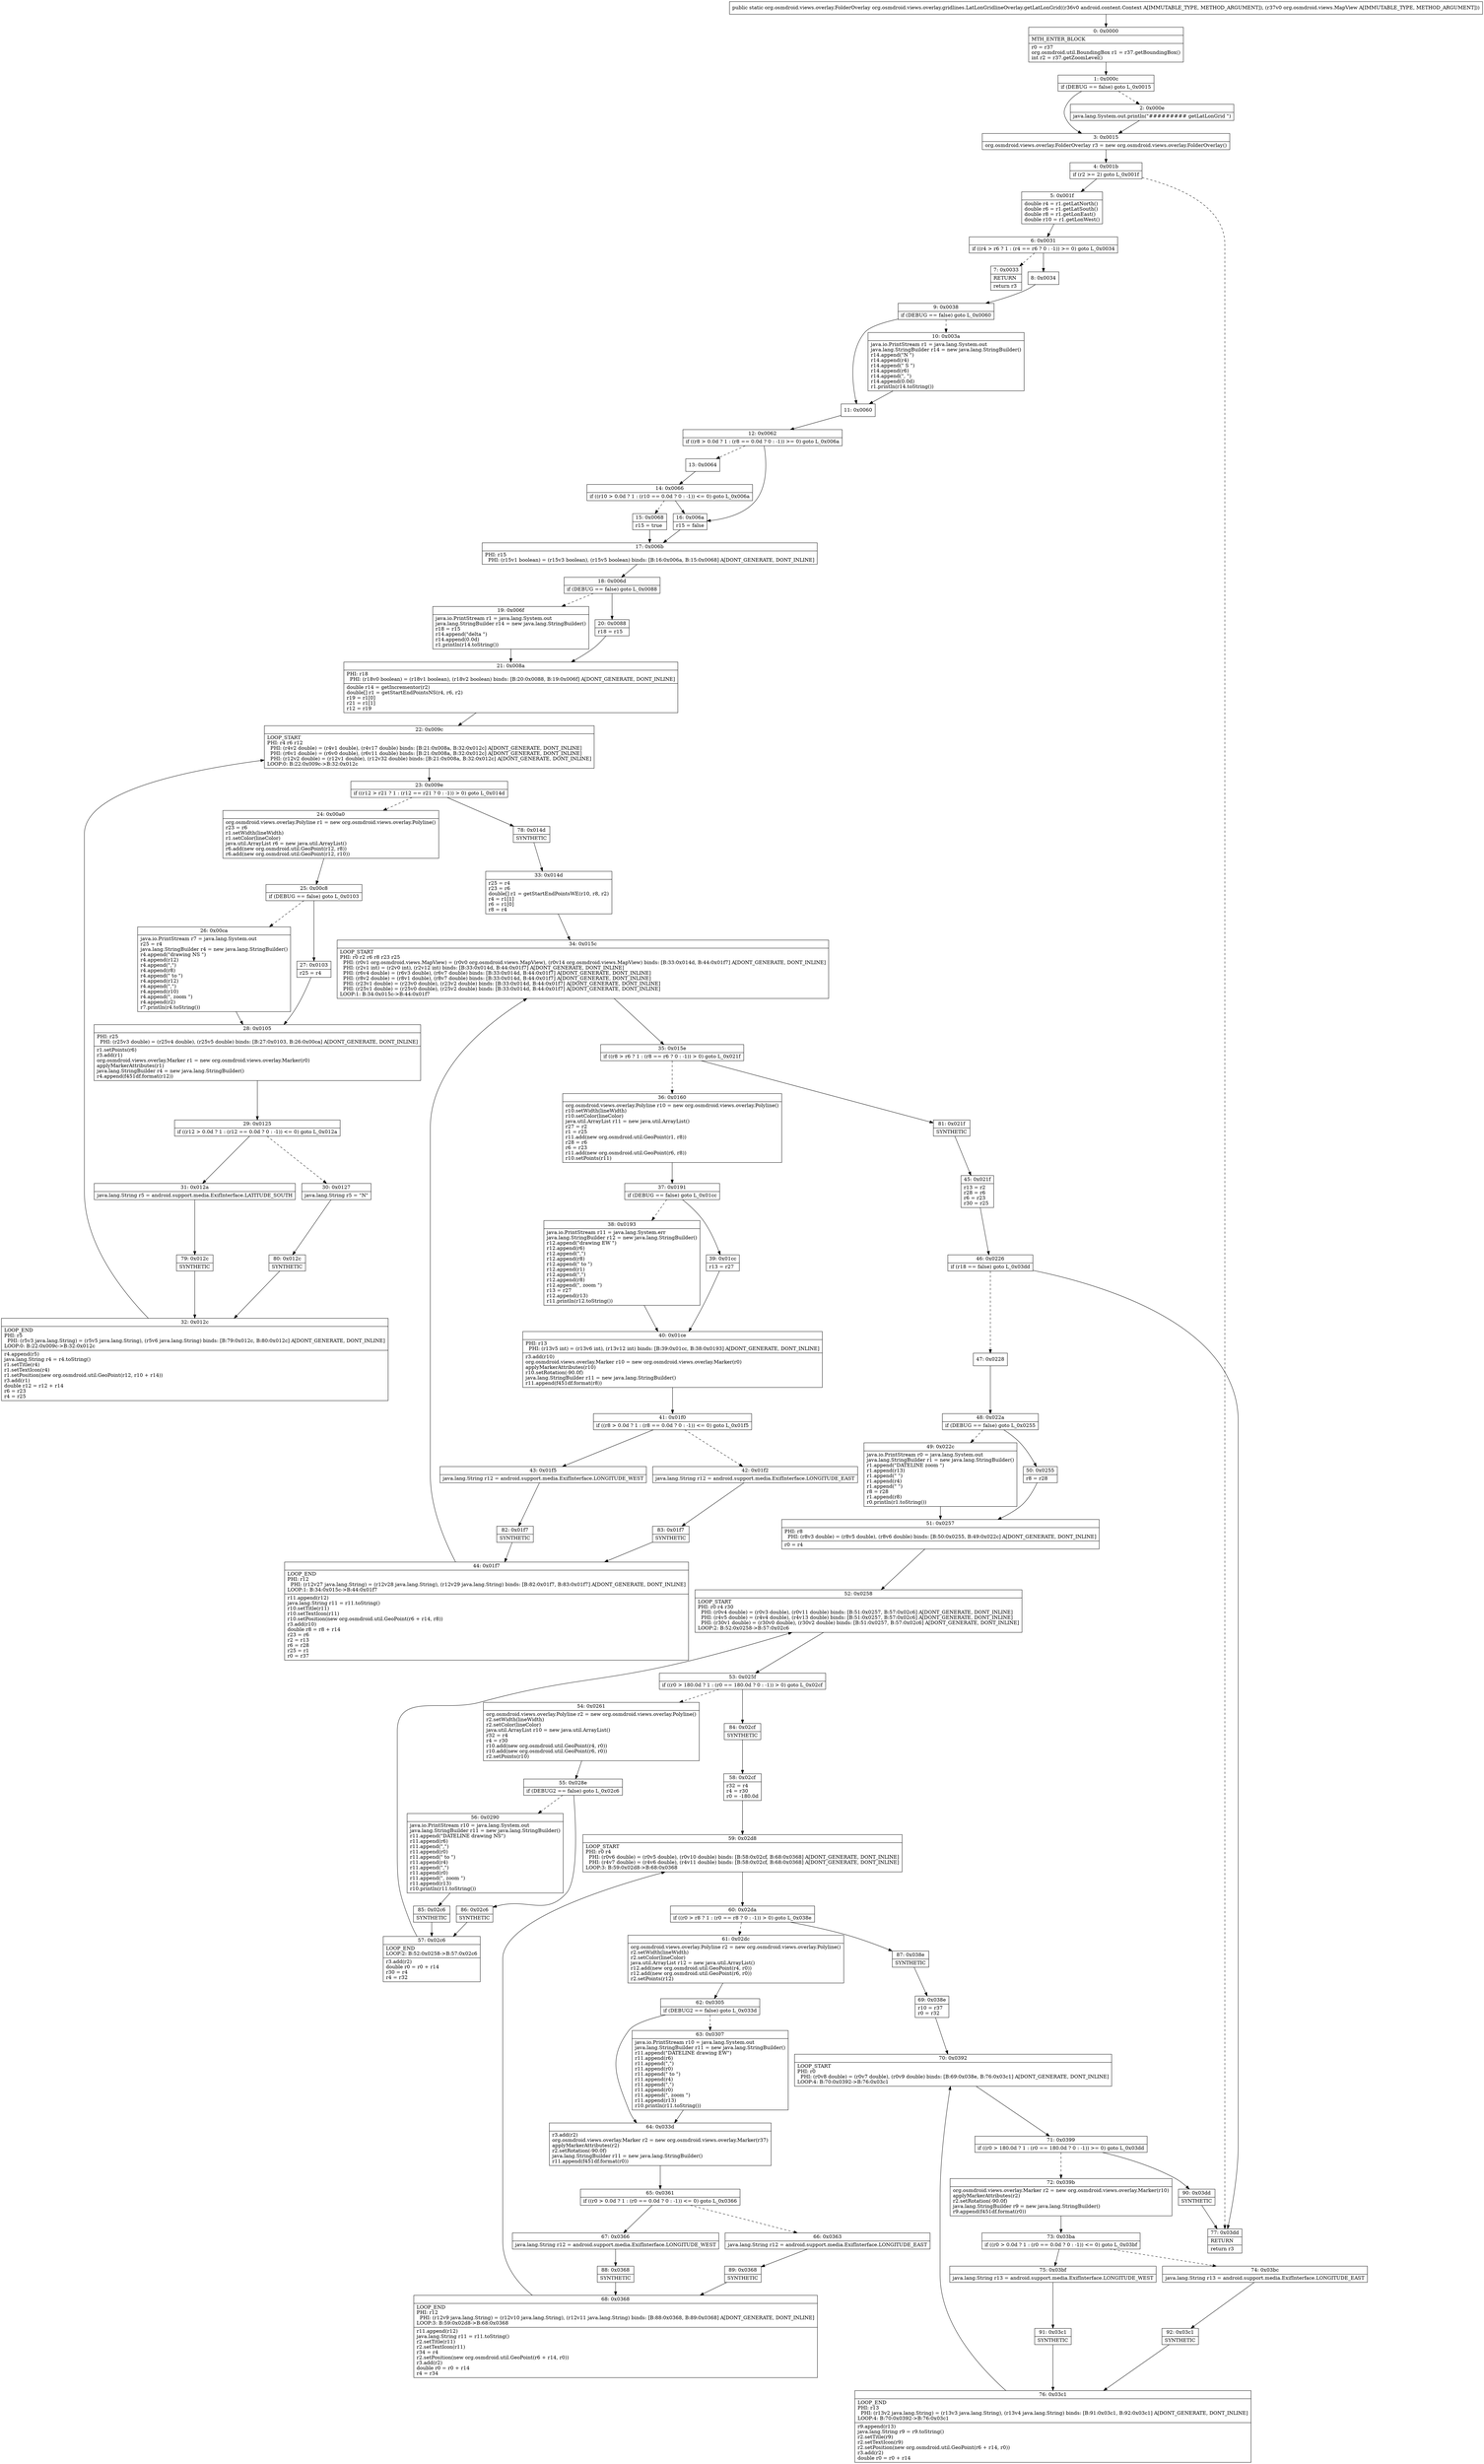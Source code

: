 digraph "CFG fororg.osmdroid.views.overlay.gridlines.LatLonGridlineOverlay.getLatLonGrid(Landroid\/content\/Context;Lorg\/osmdroid\/views\/MapView;)Lorg\/osmdroid\/views\/overlay\/FolderOverlay;" {
Node_0 [shape=record,label="{0\:\ 0x0000|MTH_ENTER_BLOCK\l|r0 = r37\lorg.osmdroid.util.BoundingBox r1 = r37.getBoundingBox()\lint r2 = r37.getZoomLevel()\l}"];
Node_1 [shape=record,label="{1\:\ 0x000c|if (DEBUG == false) goto L_0x0015\l}"];
Node_2 [shape=record,label="{2\:\ 0x000e|java.lang.System.out.println(\"######### getLatLonGrid \")\l}"];
Node_3 [shape=record,label="{3\:\ 0x0015|org.osmdroid.views.overlay.FolderOverlay r3 = new org.osmdroid.views.overlay.FolderOverlay()\l}"];
Node_4 [shape=record,label="{4\:\ 0x001b|if (r2 \>= 2) goto L_0x001f\l}"];
Node_5 [shape=record,label="{5\:\ 0x001f|double r4 = r1.getLatNorth()\ldouble r6 = r1.getLatSouth()\ldouble r8 = r1.getLonEast()\ldouble r10 = r1.getLonWest()\l}"];
Node_6 [shape=record,label="{6\:\ 0x0031|if ((r4 \> r6 ? 1 : (r4 == r6 ? 0 : \-1)) \>= 0) goto L_0x0034\l}"];
Node_7 [shape=record,label="{7\:\ 0x0033|RETURN\l|return r3\l}"];
Node_8 [shape=record,label="{8\:\ 0x0034}"];
Node_9 [shape=record,label="{9\:\ 0x0038|if (DEBUG == false) goto L_0x0060\l}"];
Node_10 [shape=record,label="{10\:\ 0x003a|java.io.PrintStream r1 = java.lang.System.out\ljava.lang.StringBuilder r14 = new java.lang.StringBuilder()\lr14.append(\"N \")\lr14.append(r4)\lr14.append(\" S \")\lr14.append(r6)\lr14.append(\", \")\lr14.append(0.0d)\lr1.println(r14.toString())\l}"];
Node_11 [shape=record,label="{11\:\ 0x0060}"];
Node_12 [shape=record,label="{12\:\ 0x0062|if ((r8 \> 0.0d ? 1 : (r8 == 0.0d ? 0 : \-1)) \>= 0) goto L_0x006a\l}"];
Node_13 [shape=record,label="{13\:\ 0x0064}"];
Node_14 [shape=record,label="{14\:\ 0x0066|if ((r10 \> 0.0d ? 1 : (r10 == 0.0d ? 0 : \-1)) \<= 0) goto L_0x006a\l}"];
Node_15 [shape=record,label="{15\:\ 0x0068|r15 = true\l}"];
Node_16 [shape=record,label="{16\:\ 0x006a|r15 = false\l}"];
Node_17 [shape=record,label="{17\:\ 0x006b|PHI: r15 \l  PHI: (r15v1 boolean) = (r15v3 boolean), (r15v5 boolean) binds: [B:16:0x006a, B:15:0x0068] A[DONT_GENERATE, DONT_INLINE]\l}"];
Node_18 [shape=record,label="{18\:\ 0x006d|if (DEBUG == false) goto L_0x0088\l}"];
Node_19 [shape=record,label="{19\:\ 0x006f|java.io.PrintStream r1 = java.lang.System.out\ljava.lang.StringBuilder r14 = new java.lang.StringBuilder()\lr18 = r15\lr14.append(\"delta \")\lr14.append(0.0d)\lr1.println(r14.toString())\l}"];
Node_20 [shape=record,label="{20\:\ 0x0088|r18 = r15\l}"];
Node_21 [shape=record,label="{21\:\ 0x008a|PHI: r18 \l  PHI: (r18v0 boolean) = (r18v1 boolean), (r18v2 boolean) binds: [B:20:0x0088, B:19:0x006f] A[DONT_GENERATE, DONT_INLINE]\l|double r14 = getIncrementor(r2)\ldouble[] r1 = getStartEndPointsNS(r4, r6, r2)\lr19 = r1[0]\lr21 = r1[1]\lr12 = r19\l}"];
Node_22 [shape=record,label="{22\:\ 0x009c|LOOP_START\lPHI: r4 r6 r12 \l  PHI: (r4v2 double) = (r4v1 double), (r4v17 double) binds: [B:21:0x008a, B:32:0x012c] A[DONT_GENERATE, DONT_INLINE]\l  PHI: (r6v1 double) = (r6v0 double), (r6v11 double) binds: [B:21:0x008a, B:32:0x012c] A[DONT_GENERATE, DONT_INLINE]\l  PHI: (r12v2 double) = (r12v1 double), (r12v32 double) binds: [B:21:0x008a, B:32:0x012c] A[DONT_GENERATE, DONT_INLINE]\lLOOP:0: B:22:0x009c\-\>B:32:0x012c\l}"];
Node_23 [shape=record,label="{23\:\ 0x009e|if ((r12 \> r21 ? 1 : (r12 == r21 ? 0 : \-1)) \> 0) goto L_0x014d\l}"];
Node_24 [shape=record,label="{24\:\ 0x00a0|org.osmdroid.views.overlay.Polyline r1 = new org.osmdroid.views.overlay.Polyline()\lr23 = r6\lr1.setWidth(lineWidth)\lr1.setColor(lineColor)\ljava.util.ArrayList r6 = new java.util.ArrayList()\lr6.add(new org.osmdroid.util.GeoPoint(r12, r8))\lr6.add(new org.osmdroid.util.GeoPoint(r12, r10))\l}"];
Node_25 [shape=record,label="{25\:\ 0x00c8|if (DEBUG == false) goto L_0x0103\l}"];
Node_26 [shape=record,label="{26\:\ 0x00ca|java.io.PrintStream r7 = java.lang.System.out\lr25 = r4\ljava.lang.StringBuilder r4 = new java.lang.StringBuilder()\lr4.append(\"drawing NS \")\lr4.append(r12)\lr4.append(\",\")\lr4.append(r8)\lr4.append(\" to \")\lr4.append(r12)\lr4.append(\",\")\lr4.append(r10)\lr4.append(\", zoom \")\lr4.append(r2)\lr7.println(r4.toString())\l}"];
Node_27 [shape=record,label="{27\:\ 0x0103|r25 = r4\l}"];
Node_28 [shape=record,label="{28\:\ 0x0105|PHI: r25 \l  PHI: (r25v3 double) = (r25v4 double), (r25v5 double) binds: [B:27:0x0103, B:26:0x00ca] A[DONT_GENERATE, DONT_INLINE]\l|r1.setPoints(r6)\lr3.add(r1)\lorg.osmdroid.views.overlay.Marker r1 = new org.osmdroid.views.overlay.Marker(r0)\lapplyMarkerAttributes(r1)\ljava.lang.StringBuilder r4 = new java.lang.StringBuilder()\lr4.append(f451df.format(r12))\l}"];
Node_29 [shape=record,label="{29\:\ 0x0125|if ((r12 \> 0.0d ? 1 : (r12 == 0.0d ? 0 : \-1)) \<= 0) goto L_0x012a\l}"];
Node_30 [shape=record,label="{30\:\ 0x0127|java.lang.String r5 = \"N\"\l}"];
Node_31 [shape=record,label="{31\:\ 0x012a|java.lang.String r5 = android.support.media.ExifInterface.LATITUDE_SOUTH\l}"];
Node_32 [shape=record,label="{32\:\ 0x012c|LOOP_END\lPHI: r5 \l  PHI: (r5v3 java.lang.String) = (r5v5 java.lang.String), (r5v6 java.lang.String) binds: [B:79:0x012c, B:80:0x012c] A[DONT_GENERATE, DONT_INLINE]\lLOOP:0: B:22:0x009c\-\>B:32:0x012c\l|r4.append(r5)\ljava.lang.String r4 = r4.toString()\lr1.setTitle(r4)\lr1.setTextIcon(r4)\lr1.setPosition(new org.osmdroid.util.GeoPoint(r12, r10 + r14))\lr3.add(r1)\ldouble r12 = r12 + r14\lr6 = r23\lr4 = r25\l}"];
Node_33 [shape=record,label="{33\:\ 0x014d|r25 = r4\lr23 = r6\ldouble[] r1 = getStartEndPointsWE(r10, r8, r2)\lr4 = r1[1]\lr6 = r1[0]\lr8 = r4\l}"];
Node_34 [shape=record,label="{34\:\ 0x015c|LOOP_START\lPHI: r0 r2 r6 r8 r23 r25 \l  PHI: (r0v1 org.osmdroid.views.MapView) = (r0v0 org.osmdroid.views.MapView), (r0v14 org.osmdroid.views.MapView) binds: [B:33:0x014d, B:44:0x01f7] A[DONT_GENERATE, DONT_INLINE]\l  PHI: (r2v1 int) = (r2v0 int), (r2v12 int) binds: [B:33:0x014d, B:44:0x01f7] A[DONT_GENERATE, DONT_INLINE]\l  PHI: (r6v4 double) = (r6v3 double), (r6v7 double) binds: [B:33:0x014d, B:44:0x01f7] A[DONT_GENERATE, DONT_INLINE]\l  PHI: (r8v2 double) = (r8v1 double), (r8v7 double) binds: [B:33:0x014d, B:44:0x01f7] A[DONT_GENERATE, DONT_INLINE]\l  PHI: (r23v1 double) = (r23v0 double), (r23v2 double) binds: [B:33:0x014d, B:44:0x01f7] A[DONT_GENERATE, DONT_INLINE]\l  PHI: (r25v1 double) = (r25v0 double), (r25v2 double) binds: [B:33:0x014d, B:44:0x01f7] A[DONT_GENERATE, DONT_INLINE]\lLOOP:1: B:34:0x015c\-\>B:44:0x01f7\l}"];
Node_35 [shape=record,label="{35\:\ 0x015e|if ((r8 \> r6 ? 1 : (r8 == r6 ? 0 : \-1)) \> 0) goto L_0x021f\l}"];
Node_36 [shape=record,label="{36\:\ 0x0160|org.osmdroid.views.overlay.Polyline r10 = new org.osmdroid.views.overlay.Polyline()\lr10.setWidth(lineWidth)\lr10.setColor(lineColor)\ljava.util.ArrayList r11 = new java.util.ArrayList()\lr27 = r2\lr1 = r25\lr11.add(new org.osmdroid.util.GeoPoint(r1, r8))\lr28 = r6\lr6 = r23\lr11.add(new org.osmdroid.util.GeoPoint(r6, r8))\lr10.setPoints(r11)\l}"];
Node_37 [shape=record,label="{37\:\ 0x0191|if (DEBUG == false) goto L_0x01cc\l}"];
Node_38 [shape=record,label="{38\:\ 0x0193|java.io.PrintStream r11 = java.lang.System.err\ljava.lang.StringBuilder r12 = new java.lang.StringBuilder()\lr12.append(\"drawing EW \")\lr12.append(r6)\lr12.append(\",\")\lr12.append(r8)\lr12.append(\" to \")\lr12.append(r1)\lr12.append(\",\")\lr12.append(r8)\lr12.append(\", zoom \")\lr13 = r27\lr12.append(r13)\lr11.println(r12.toString())\l}"];
Node_39 [shape=record,label="{39\:\ 0x01cc|r13 = r27\l}"];
Node_40 [shape=record,label="{40\:\ 0x01ce|PHI: r13 \l  PHI: (r13v5 int) = (r13v6 int), (r13v12 int) binds: [B:39:0x01cc, B:38:0x0193] A[DONT_GENERATE, DONT_INLINE]\l|r3.add(r10)\lorg.osmdroid.views.overlay.Marker r10 = new org.osmdroid.views.overlay.Marker(r0)\lapplyMarkerAttributes(r10)\lr10.setRotation(\-90.0f)\ljava.lang.StringBuilder r11 = new java.lang.StringBuilder()\lr11.append(f451df.format(r8))\l}"];
Node_41 [shape=record,label="{41\:\ 0x01f0|if ((r8 \> 0.0d ? 1 : (r8 == 0.0d ? 0 : \-1)) \<= 0) goto L_0x01f5\l}"];
Node_42 [shape=record,label="{42\:\ 0x01f2|java.lang.String r12 = android.support.media.ExifInterface.LONGITUDE_EAST\l}"];
Node_43 [shape=record,label="{43\:\ 0x01f5|java.lang.String r12 = android.support.media.ExifInterface.LONGITUDE_WEST\l}"];
Node_44 [shape=record,label="{44\:\ 0x01f7|LOOP_END\lPHI: r12 \l  PHI: (r12v27 java.lang.String) = (r12v28 java.lang.String), (r12v29 java.lang.String) binds: [B:82:0x01f7, B:83:0x01f7] A[DONT_GENERATE, DONT_INLINE]\lLOOP:1: B:34:0x015c\-\>B:44:0x01f7\l|r11.append(r12)\ljava.lang.String r11 = r11.toString()\lr10.setTitle(r11)\lr10.setTextIcon(r11)\lr10.setPosition(new org.osmdroid.util.GeoPoint(r6 + r14, r8))\lr3.add(r10)\ldouble r8 = r8 + r14\lr23 = r6\lr2 = r13\lr6 = r28\lr25 = r1\lr0 = r37\l}"];
Node_45 [shape=record,label="{45\:\ 0x021f|r13 = r2\lr28 = r6\lr6 = r23\lr30 = r25\l}"];
Node_46 [shape=record,label="{46\:\ 0x0226|if (r18 == false) goto L_0x03dd\l}"];
Node_47 [shape=record,label="{47\:\ 0x0228}"];
Node_48 [shape=record,label="{48\:\ 0x022a|if (DEBUG == false) goto L_0x0255\l}"];
Node_49 [shape=record,label="{49\:\ 0x022c|java.io.PrintStream r0 = java.lang.System.out\ljava.lang.StringBuilder r1 = new java.lang.StringBuilder()\lr1.append(\"DATELINE zoom \")\lr1.append(r13)\lr1.append(\" \")\lr1.append(r4)\lr1.append(\" \")\lr8 = r28\lr1.append(r8)\lr0.println(r1.toString())\l}"];
Node_50 [shape=record,label="{50\:\ 0x0255|r8 = r28\l}"];
Node_51 [shape=record,label="{51\:\ 0x0257|PHI: r8 \l  PHI: (r8v3 double) = (r8v5 double), (r8v6 double) binds: [B:50:0x0255, B:49:0x022c] A[DONT_GENERATE, DONT_INLINE]\l|r0 = r4\l}"];
Node_52 [shape=record,label="{52\:\ 0x0258|LOOP_START\lPHI: r0 r4 r30 \l  PHI: (r0v4 double) = (r0v3 double), (r0v11 double) binds: [B:51:0x0257, B:57:0x02c6] A[DONT_GENERATE, DONT_INLINE]\l  PHI: (r4v5 double) = (r4v4 double), (r4v13 double) binds: [B:51:0x0257, B:57:0x02c6] A[DONT_GENERATE, DONT_INLINE]\l  PHI: (r30v1 double) = (r30v0 double), (r30v2 double) binds: [B:51:0x0257, B:57:0x02c6] A[DONT_GENERATE, DONT_INLINE]\lLOOP:2: B:52:0x0258\-\>B:57:0x02c6\l}"];
Node_53 [shape=record,label="{53\:\ 0x025f|if ((r0 \> 180.0d ? 1 : (r0 == 180.0d ? 0 : \-1)) \> 0) goto L_0x02cf\l}"];
Node_54 [shape=record,label="{54\:\ 0x0261|org.osmdroid.views.overlay.Polyline r2 = new org.osmdroid.views.overlay.Polyline()\lr2.setWidth(lineWidth)\lr2.setColor(lineColor)\ljava.util.ArrayList r10 = new java.util.ArrayList()\lr32 = r4\lr4 = r30\lr10.add(new org.osmdroid.util.GeoPoint(r4, r0))\lr10.add(new org.osmdroid.util.GeoPoint(r6, r0))\lr2.setPoints(r10)\l}"];
Node_55 [shape=record,label="{55\:\ 0x028e|if (DEBUG2 == false) goto L_0x02c6\l}"];
Node_56 [shape=record,label="{56\:\ 0x0290|java.io.PrintStream r10 = java.lang.System.out\ljava.lang.StringBuilder r11 = new java.lang.StringBuilder()\lr11.append(\"DATELINE drawing NS\")\lr11.append(r6)\lr11.append(\",\")\lr11.append(r0)\lr11.append(\" to \")\lr11.append(r4)\lr11.append(\",\")\lr11.append(r0)\lr11.append(\", zoom \")\lr11.append(r13)\lr10.println(r11.toString())\l}"];
Node_57 [shape=record,label="{57\:\ 0x02c6|LOOP_END\lLOOP:2: B:52:0x0258\-\>B:57:0x02c6\l|r3.add(r2)\ldouble r0 = r0 + r14\lr30 = r4\lr4 = r32\l}"];
Node_58 [shape=record,label="{58\:\ 0x02cf|r32 = r4\lr4 = r30\lr0 = \-180.0d\l}"];
Node_59 [shape=record,label="{59\:\ 0x02d8|LOOP_START\lPHI: r0 r4 \l  PHI: (r0v6 double) = (r0v5 double), (r0v10 double) binds: [B:58:0x02cf, B:68:0x0368] A[DONT_GENERATE, DONT_INLINE]\l  PHI: (r4v7 double) = (r4v6 double), (r4v11 double) binds: [B:58:0x02cf, B:68:0x0368] A[DONT_GENERATE, DONT_INLINE]\lLOOP:3: B:59:0x02d8\-\>B:68:0x0368\l}"];
Node_60 [shape=record,label="{60\:\ 0x02da|if ((r0 \> r8 ? 1 : (r0 == r8 ? 0 : \-1)) \> 0) goto L_0x038e\l}"];
Node_61 [shape=record,label="{61\:\ 0x02dc|org.osmdroid.views.overlay.Polyline r2 = new org.osmdroid.views.overlay.Polyline()\lr2.setWidth(lineWidth)\lr2.setColor(lineColor)\ljava.util.ArrayList r12 = new java.util.ArrayList()\lr12.add(new org.osmdroid.util.GeoPoint(r4, r0))\lr12.add(new org.osmdroid.util.GeoPoint(r6, r0))\lr2.setPoints(r12)\l}"];
Node_62 [shape=record,label="{62\:\ 0x0305|if (DEBUG2 == false) goto L_0x033d\l}"];
Node_63 [shape=record,label="{63\:\ 0x0307|java.io.PrintStream r10 = java.lang.System.out\ljava.lang.StringBuilder r11 = new java.lang.StringBuilder()\lr11.append(\"DATELINE drawing EW\")\lr11.append(r6)\lr11.append(\",\")\lr11.append(r0)\lr11.append(\" to \")\lr11.append(r4)\lr11.append(\",\")\lr11.append(r0)\lr11.append(\", zoom \")\lr11.append(r13)\lr10.println(r11.toString())\l}"];
Node_64 [shape=record,label="{64\:\ 0x033d|r3.add(r2)\lorg.osmdroid.views.overlay.Marker r2 = new org.osmdroid.views.overlay.Marker(r37)\lapplyMarkerAttributes(r2)\lr2.setRotation(\-90.0f)\ljava.lang.StringBuilder r11 = new java.lang.StringBuilder()\lr11.append(f451df.format(r0))\l}"];
Node_65 [shape=record,label="{65\:\ 0x0361|if ((r0 \> 0.0d ? 1 : (r0 == 0.0d ? 0 : \-1)) \<= 0) goto L_0x0366\l}"];
Node_66 [shape=record,label="{66\:\ 0x0363|java.lang.String r12 = android.support.media.ExifInterface.LONGITUDE_EAST\l}"];
Node_67 [shape=record,label="{67\:\ 0x0366|java.lang.String r12 = android.support.media.ExifInterface.LONGITUDE_WEST\l}"];
Node_68 [shape=record,label="{68\:\ 0x0368|LOOP_END\lPHI: r12 \l  PHI: (r12v9 java.lang.String) = (r12v10 java.lang.String), (r12v11 java.lang.String) binds: [B:88:0x0368, B:89:0x0368] A[DONT_GENERATE, DONT_INLINE]\lLOOP:3: B:59:0x02d8\-\>B:68:0x0368\l|r11.append(r12)\ljava.lang.String r11 = r11.toString()\lr2.setTitle(r11)\lr2.setTextIcon(r11)\lr34 = r4\lr2.setPosition(new org.osmdroid.util.GeoPoint(r6 + r14, r0))\lr3.add(r2)\ldouble r0 = r0 + r14\lr4 = r34\l}"];
Node_69 [shape=record,label="{69\:\ 0x038e|r10 = r37\lr0 = r32\l}"];
Node_70 [shape=record,label="{70\:\ 0x0392|LOOP_START\lPHI: r0 \l  PHI: (r0v8 double) = (r0v7 double), (r0v9 double) binds: [B:69:0x038e, B:76:0x03c1] A[DONT_GENERATE, DONT_INLINE]\lLOOP:4: B:70:0x0392\-\>B:76:0x03c1\l}"];
Node_71 [shape=record,label="{71\:\ 0x0399|if ((r0 \> 180.0d ? 1 : (r0 == 180.0d ? 0 : \-1)) \>= 0) goto L_0x03dd\l}"];
Node_72 [shape=record,label="{72\:\ 0x039b|org.osmdroid.views.overlay.Marker r2 = new org.osmdroid.views.overlay.Marker(r10)\lapplyMarkerAttributes(r2)\lr2.setRotation(\-90.0f)\ljava.lang.StringBuilder r9 = new java.lang.StringBuilder()\lr9.append(f451df.format(r0))\l}"];
Node_73 [shape=record,label="{73\:\ 0x03ba|if ((r0 \> 0.0d ? 1 : (r0 == 0.0d ? 0 : \-1)) \<= 0) goto L_0x03bf\l}"];
Node_74 [shape=record,label="{74\:\ 0x03bc|java.lang.String r13 = android.support.media.ExifInterface.LONGITUDE_EAST\l}"];
Node_75 [shape=record,label="{75\:\ 0x03bf|java.lang.String r13 = android.support.media.ExifInterface.LONGITUDE_WEST\l}"];
Node_76 [shape=record,label="{76\:\ 0x03c1|LOOP_END\lPHI: r13 \l  PHI: (r13v2 java.lang.String) = (r13v3 java.lang.String), (r13v4 java.lang.String) binds: [B:91:0x03c1, B:92:0x03c1] A[DONT_GENERATE, DONT_INLINE]\lLOOP:4: B:70:0x0392\-\>B:76:0x03c1\l|r9.append(r13)\ljava.lang.String r9 = r9.toString()\lr2.setTitle(r9)\lr2.setTextIcon(r9)\lr2.setPosition(new org.osmdroid.util.GeoPoint(r6 + r14, r0))\lr3.add(r2)\ldouble r0 = r0 + r14\l}"];
Node_77 [shape=record,label="{77\:\ 0x03dd|RETURN\l|return r3\l}"];
Node_78 [shape=record,label="{78\:\ 0x014d|SYNTHETIC\l}"];
Node_79 [shape=record,label="{79\:\ 0x012c|SYNTHETIC\l}"];
Node_80 [shape=record,label="{80\:\ 0x012c|SYNTHETIC\l}"];
Node_81 [shape=record,label="{81\:\ 0x021f|SYNTHETIC\l}"];
Node_82 [shape=record,label="{82\:\ 0x01f7|SYNTHETIC\l}"];
Node_83 [shape=record,label="{83\:\ 0x01f7|SYNTHETIC\l}"];
Node_84 [shape=record,label="{84\:\ 0x02cf|SYNTHETIC\l}"];
Node_85 [shape=record,label="{85\:\ 0x02c6|SYNTHETIC\l}"];
Node_86 [shape=record,label="{86\:\ 0x02c6|SYNTHETIC\l}"];
Node_87 [shape=record,label="{87\:\ 0x038e|SYNTHETIC\l}"];
Node_88 [shape=record,label="{88\:\ 0x0368|SYNTHETIC\l}"];
Node_89 [shape=record,label="{89\:\ 0x0368|SYNTHETIC\l}"];
Node_90 [shape=record,label="{90\:\ 0x03dd|SYNTHETIC\l}"];
Node_91 [shape=record,label="{91\:\ 0x03c1|SYNTHETIC\l}"];
Node_92 [shape=record,label="{92\:\ 0x03c1|SYNTHETIC\l}"];
MethodNode[shape=record,label="{public static org.osmdroid.views.overlay.FolderOverlay org.osmdroid.views.overlay.gridlines.LatLonGridlineOverlay.getLatLonGrid((r36v0 android.content.Context A[IMMUTABLE_TYPE, METHOD_ARGUMENT]), (r37v0 org.osmdroid.views.MapView A[IMMUTABLE_TYPE, METHOD_ARGUMENT])) }"];
MethodNode -> Node_0;
Node_0 -> Node_1;
Node_1 -> Node_2[style=dashed];
Node_1 -> Node_3;
Node_2 -> Node_3;
Node_3 -> Node_4;
Node_4 -> Node_5;
Node_4 -> Node_77[style=dashed];
Node_5 -> Node_6;
Node_6 -> Node_7[style=dashed];
Node_6 -> Node_8;
Node_8 -> Node_9;
Node_9 -> Node_10[style=dashed];
Node_9 -> Node_11;
Node_10 -> Node_11;
Node_11 -> Node_12;
Node_12 -> Node_13[style=dashed];
Node_12 -> Node_16;
Node_13 -> Node_14;
Node_14 -> Node_15[style=dashed];
Node_14 -> Node_16;
Node_15 -> Node_17;
Node_16 -> Node_17;
Node_17 -> Node_18;
Node_18 -> Node_19[style=dashed];
Node_18 -> Node_20;
Node_19 -> Node_21;
Node_20 -> Node_21;
Node_21 -> Node_22;
Node_22 -> Node_23;
Node_23 -> Node_24[style=dashed];
Node_23 -> Node_78;
Node_24 -> Node_25;
Node_25 -> Node_26[style=dashed];
Node_25 -> Node_27;
Node_26 -> Node_28;
Node_27 -> Node_28;
Node_28 -> Node_29;
Node_29 -> Node_30[style=dashed];
Node_29 -> Node_31;
Node_30 -> Node_80;
Node_31 -> Node_79;
Node_32 -> Node_22;
Node_33 -> Node_34;
Node_34 -> Node_35;
Node_35 -> Node_36[style=dashed];
Node_35 -> Node_81;
Node_36 -> Node_37;
Node_37 -> Node_38[style=dashed];
Node_37 -> Node_39;
Node_38 -> Node_40;
Node_39 -> Node_40;
Node_40 -> Node_41;
Node_41 -> Node_42[style=dashed];
Node_41 -> Node_43;
Node_42 -> Node_83;
Node_43 -> Node_82;
Node_44 -> Node_34;
Node_45 -> Node_46;
Node_46 -> Node_47[style=dashed];
Node_46 -> Node_77;
Node_47 -> Node_48;
Node_48 -> Node_49[style=dashed];
Node_48 -> Node_50;
Node_49 -> Node_51;
Node_50 -> Node_51;
Node_51 -> Node_52;
Node_52 -> Node_53;
Node_53 -> Node_54[style=dashed];
Node_53 -> Node_84;
Node_54 -> Node_55;
Node_55 -> Node_56[style=dashed];
Node_55 -> Node_86;
Node_56 -> Node_85;
Node_57 -> Node_52;
Node_58 -> Node_59;
Node_59 -> Node_60;
Node_60 -> Node_61[style=dashed];
Node_60 -> Node_87;
Node_61 -> Node_62;
Node_62 -> Node_63[style=dashed];
Node_62 -> Node_64;
Node_63 -> Node_64;
Node_64 -> Node_65;
Node_65 -> Node_66[style=dashed];
Node_65 -> Node_67;
Node_66 -> Node_89;
Node_67 -> Node_88;
Node_68 -> Node_59;
Node_69 -> Node_70;
Node_70 -> Node_71;
Node_71 -> Node_72[style=dashed];
Node_71 -> Node_90;
Node_72 -> Node_73;
Node_73 -> Node_74[style=dashed];
Node_73 -> Node_75;
Node_74 -> Node_92;
Node_75 -> Node_91;
Node_76 -> Node_70;
Node_78 -> Node_33;
Node_79 -> Node_32;
Node_80 -> Node_32;
Node_81 -> Node_45;
Node_82 -> Node_44;
Node_83 -> Node_44;
Node_84 -> Node_58;
Node_85 -> Node_57;
Node_86 -> Node_57;
Node_87 -> Node_69;
Node_88 -> Node_68;
Node_89 -> Node_68;
Node_90 -> Node_77;
Node_91 -> Node_76;
Node_92 -> Node_76;
}


